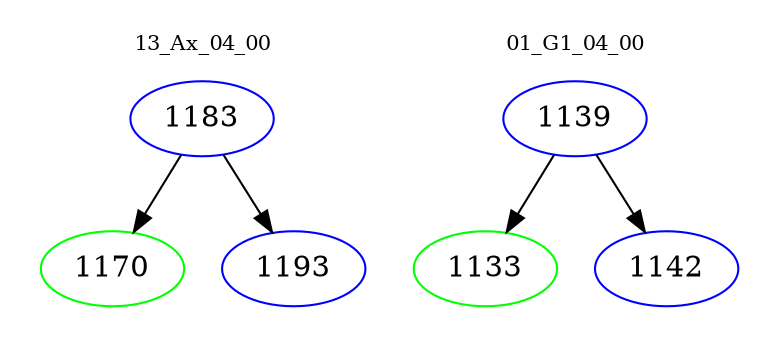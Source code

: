 digraph{
subgraph cluster_0 {
color = white
label = "13_Ax_04_00";
fontsize=10;
T0_1183 [label="1183", color="blue"]
T0_1183 -> T0_1170 [color="black"]
T0_1170 [label="1170", color="green"]
T0_1183 -> T0_1193 [color="black"]
T0_1193 [label="1193", color="blue"]
}
subgraph cluster_1 {
color = white
label = "01_G1_04_00";
fontsize=10;
T1_1139 [label="1139", color="blue"]
T1_1139 -> T1_1133 [color="black"]
T1_1133 [label="1133", color="green"]
T1_1139 -> T1_1142 [color="black"]
T1_1142 [label="1142", color="blue"]
}
}
